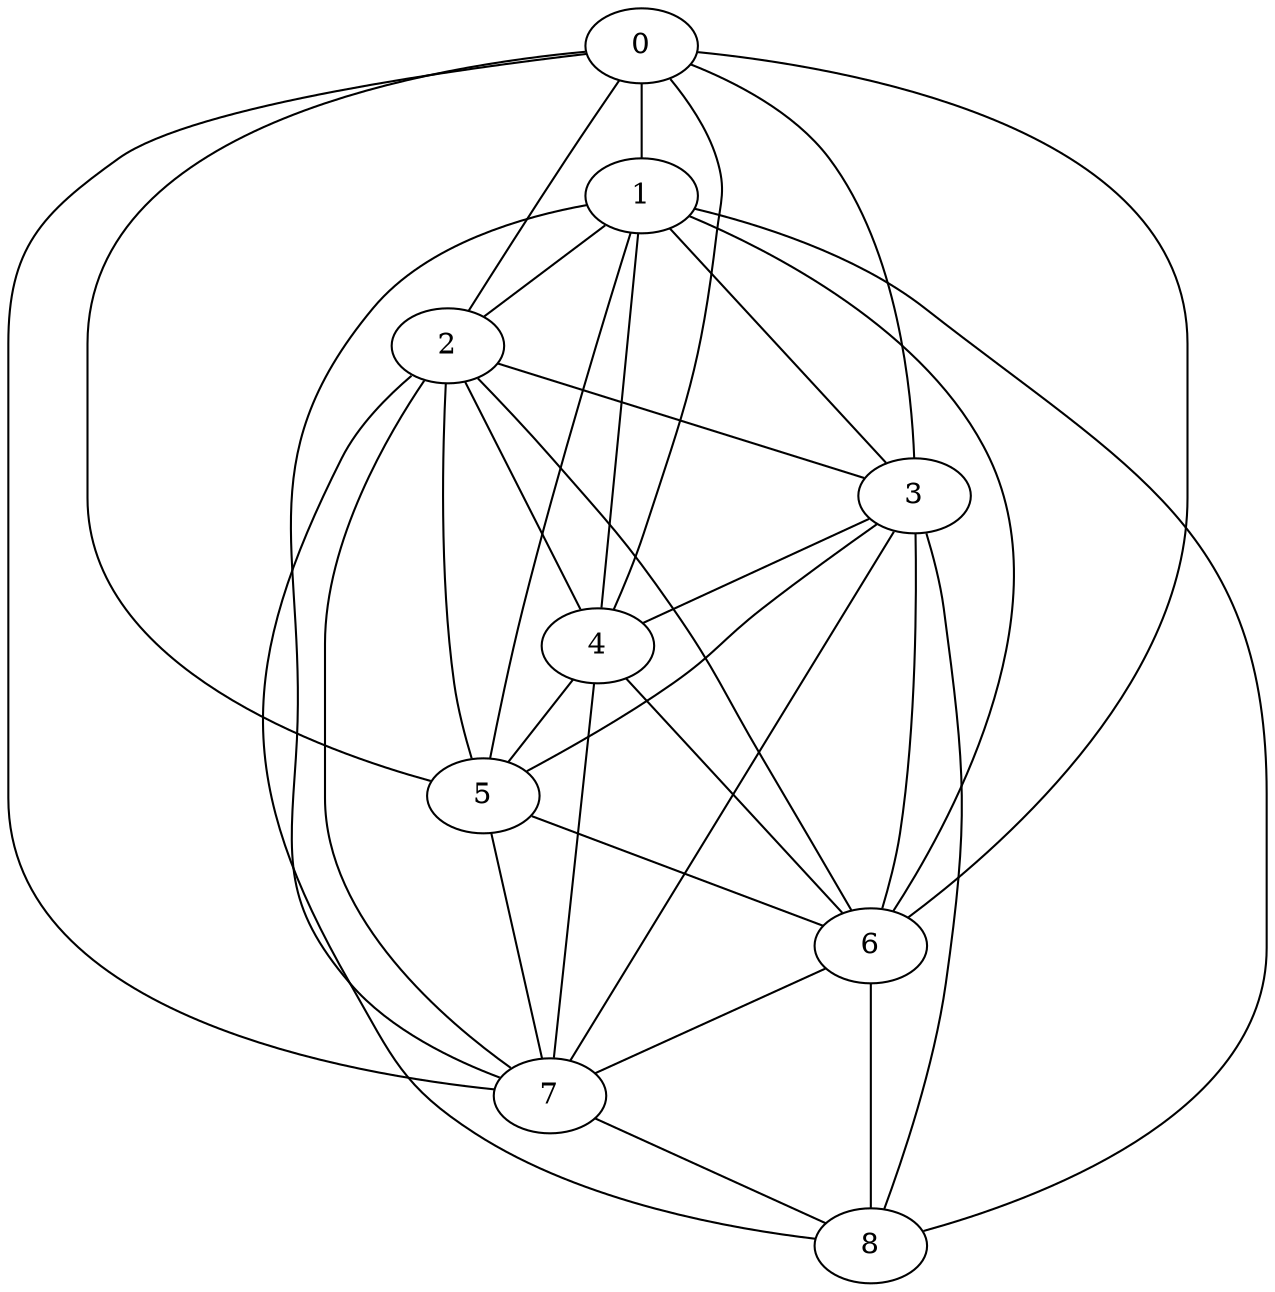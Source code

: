 graph G {
   0 -- 1
   0 -- 3
   0 -- 2
   0 -- 4
   0 -- 6
   0 -- 5
   0 -- 7
   1 -- 3
   1 -- 2
   1 -- 8
   1 -- 4
   1 -- 5
   1 -- 6
   1 -- 7
   2 -- 3
   2 -- 8
   2 -- 4
   2 -- 5
   2 -- 6
   2 -- 7
   3 -- 8
   3 -- 4
   3 -- 6
   3 -- 5
   3 -- 7
   4 -- 6
   4 -- 5
   4 -- 7
   5 -- 6
   5 -- 7
   6 -- 8
   6 -- 7
   7 -- 8
}
